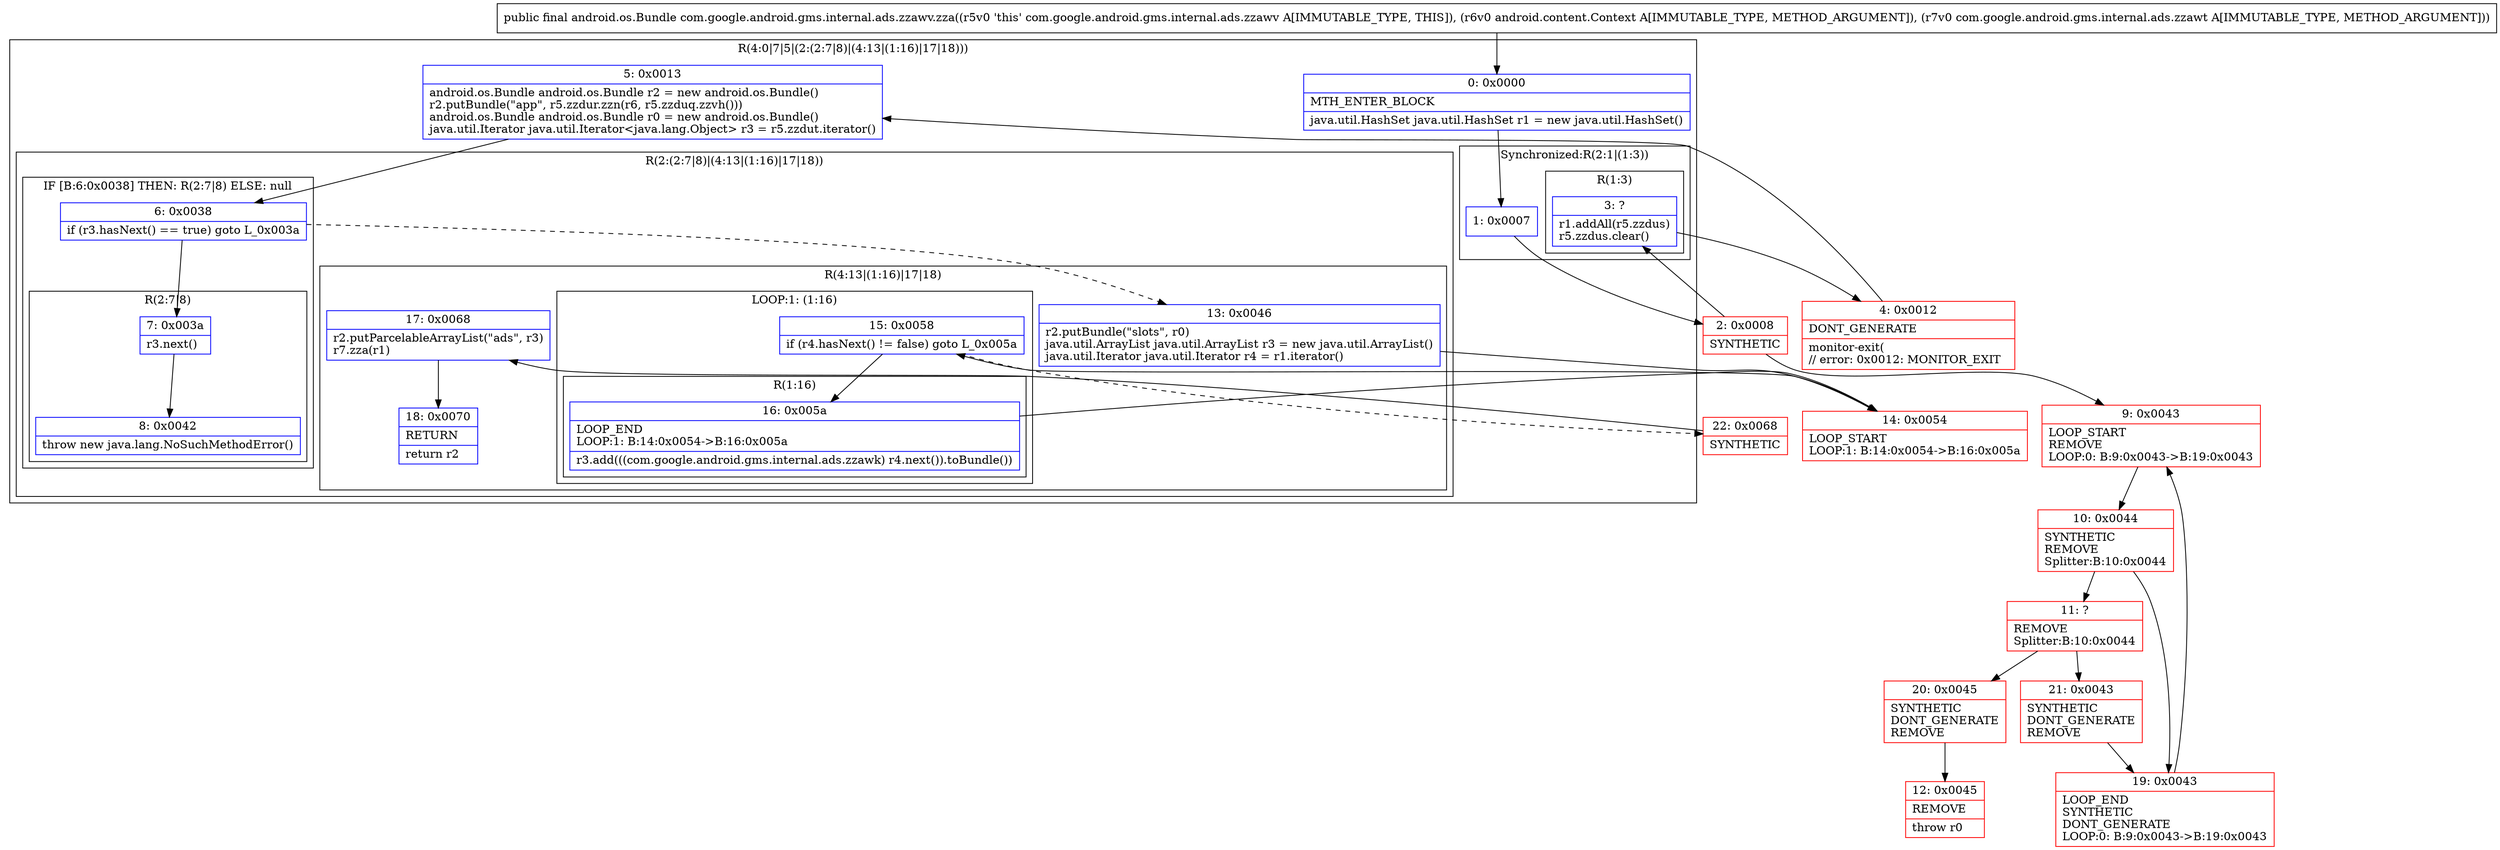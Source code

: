 digraph "CFG forcom.google.android.gms.internal.ads.zzawv.zza(Landroid\/content\/Context;Lcom\/google\/android\/gms\/internal\/ads\/zzawt;)Landroid\/os\/Bundle;" {
subgraph cluster_Region_579246719 {
label = "R(4:0|7|5|(2:(2:7|8)|(4:13|(1:16)|17|18)))";
node [shape=record,color=blue];
Node_0 [shape=record,label="{0\:\ 0x0000|MTH_ENTER_BLOCK\l|java.util.HashSet java.util.HashSet r1 = new java.util.HashSet()\l}"];
subgraph cluster_SynchronizedRegion_145196828 {
label = "Synchronized:R(2:1|(1:3))";
node [shape=record,color=blue];
Node_1 [shape=record,label="{1\:\ 0x0007}"];
subgraph cluster_Region_612135167 {
label = "R(1:3)";
node [shape=record,color=blue];
Node_3 [shape=record,label="{3\:\ ?|r1.addAll(r5.zzdus)\lr5.zzdus.clear()\l}"];
}
}
Node_5 [shape=record,label="{5\:\ 0x0013|android.os.Bundle android.os.Bundle r2 = new android.os.Bundle()\lr2.putBundle(\"app\", r5.zzdur.zzn(r6, r5.zzduq.zzvh()))\landroid.os.Bundle android.os.Bundle r0 = new android.os.Bundle()\ljava.util.Iterator java.util.Iterator\<java.lang.Object\> r3 = r5.zzdut.iterator()\l}"];
subgraph cluster_Region_342782456 {
label = "R(2:(2:7|8)|(4:13|(1:16)|17|18))";
node [shape=record,color=blue];
subgraph cluster_IfRegion_88742058 {
label = "IF [B:6:0x0038] THEN: R(2:7|8) ELSE: null";
node [shape=record,color=blue];
Node_6 [shape=record,label="{6\:\ 0x0038|if (r3.hasNext() == true) goto L_0x003a\l}"];
subgraph cluster_Region_327761694 {
label = "R(2:7|8)";
node [shape=record,color=blue];
Node_7 [shape=record,label="{7\:\ 0x003a|r3.next()\l}"];
Node_8 [shape=record,label="{8\:\ 0x0042|throw new java.lang.NoSuchMethodError()\l}"];
}
}
subgraph cluster_Region_1556023815 {
label = "R(4:13|(1:16)|17|18)";
node [shape=record,color=blue];
Node_13 [shape=record,label="{13\:\ 0x0046|r2.putBundle(\"slots\", r0)\ljava.util.ArrayList java.util.ArrayList r3 = new java.util.ArrayList()\ljava.util.Iterator java.util.Iterator r4 = r1.iterator()\l}"];
subgraph cluster_LoopRegion_1887345067 {
label = "LOOP:1: (1:16)";
node [shape=record,color=blue];
Node_15 [shape=record,label="{15\:\ 0x0058|if (r4.hasNext() != false) goto L_0x005a\l}"];
subgraph cluster_Region_1412779544 {
label = "R(1:16)";
node [shape=record,color=blue];
Node_16 [shape=record,label="{16\:\ 0x005a|LOOP_END\lLOOP:1: B:14:0x0054\-\>B:16:0x005a\l|r3.add(((com.google.android.gms.internal.ads.zzawk) r4.next()).toBundle())\l}"];
}
}
Node_17 [shape=record,label="{17\:\ 0x0068|r2.putParcelableArrayList(\"ads\", r3)\lr7.zza(r1)\l}"];
Node_18 [shape=record,label="{18\:\ 0x0070|RETURN\l|return r2\l}"];
}
}
}
Node_2 [shape=record,color=red,label="{2\:\ 0x0008|SYNTHETIC\l}"];
Node_4 [shape=record,color=red,label="{4\:\ 0x0012|DONT_GENERATE\l|monitor\-exit(\l\/\/ error: 0x0012: MONITOR_EXIT  \l}"];
Node_9 [shape=record,color=red,label="{9\:\ 0x0043|LOOP_START\lREMOVE\lLOOP:0: B:9:0x0043\-\>B:19:0x0043\l}"];
Node_10 [shape=record,color=red,label="{10\:\ 0x0044|SYNTHETIC\lREMOVE\lSplitter:B:10:0x0044\l}"];
Node_11 [shape=record,color=red,label="{11\:\ ?|REMOVE\lSplitter:B:10:0x0044\l}"];
Node_12 [shape=record,color=red,label="{12\:\ 0x0045|REMOVE\l|throw r0\l}"];
Node_14 [shape=record,color=red,label="{14\:\ 0x0054|LOOP_START\lLOOP:1: B:14:0x0054\-\>B:16:0x005a\l}"];
Node_19 [shape=record,color=red,label="{19\:\ 0x0043|LOOP_END\lSYNTHETIC\lDONT_GENERATE\lLOOP:0: B:9:0x0043\-\>B:19:0x0043\l}"];
Node_20 [shape=record,color=red,label="{20\:\ 0x0045|SYNTHETIC\lDONT_GENERATE\lREMOVE\l}"];
Node_21 [shape=record,color=red,label="{21\:\ 0x0043|SYNTHETIC\lDONT_GENERATE\lREMOVE\l}"];
Node_22 [shape=record,color=red,label="{22\:\ 0x0068|SYNTHETIC\l}"];
MethodNode[shape=record,label="{public final android.os.Bundle com.google.android.gms.internal.ads.zzawv.zza((r5v0 'this' com.google.android.gms.internal.ads.zzawv A[IMMUTABLE_TYPE, THIS]), (r6v0 android.content.Context A[IMMUTABLE_TYPE, METHOD_ARGUMENT]), (r7v0 com.google.android.gms.internal.ads.zzawt A[IMMUTABLE_TYPE, METHOD_ARGUMENT])) }"];
MethodNode -> Node_0;
Node_0 -> Node_1;
Node_1 -> Node_2;
Node_3 -> Node_4;
Node_5 -> Node_6;
Node_6 -> Node_7;
Node_6 -> Node_13[style=dashed];
Node_7 -> Node_8;
Node_13 -> Node_14;
Node_15 -> Node_16;
Node_15 -> Node_22[style=dashed];
Node_16 -> Node_14;
Node_17 -> Node_18;
Node_2 -> Node_3;
Node_2 -> Node_9;
Node_4 -> Node_5;
Node_9 -> Node_10;
Node_10 -> Node_11;
Node_10 -> Node_19;
Node_11 -> Node_20;
Node_11 -> Node_21;
Node_14 -> Node_15;
Node_19 -> Node_9;
Node_20 -> Node_12;
Node_21 -> Node_19;
Node_22 -> Node_17;
}


